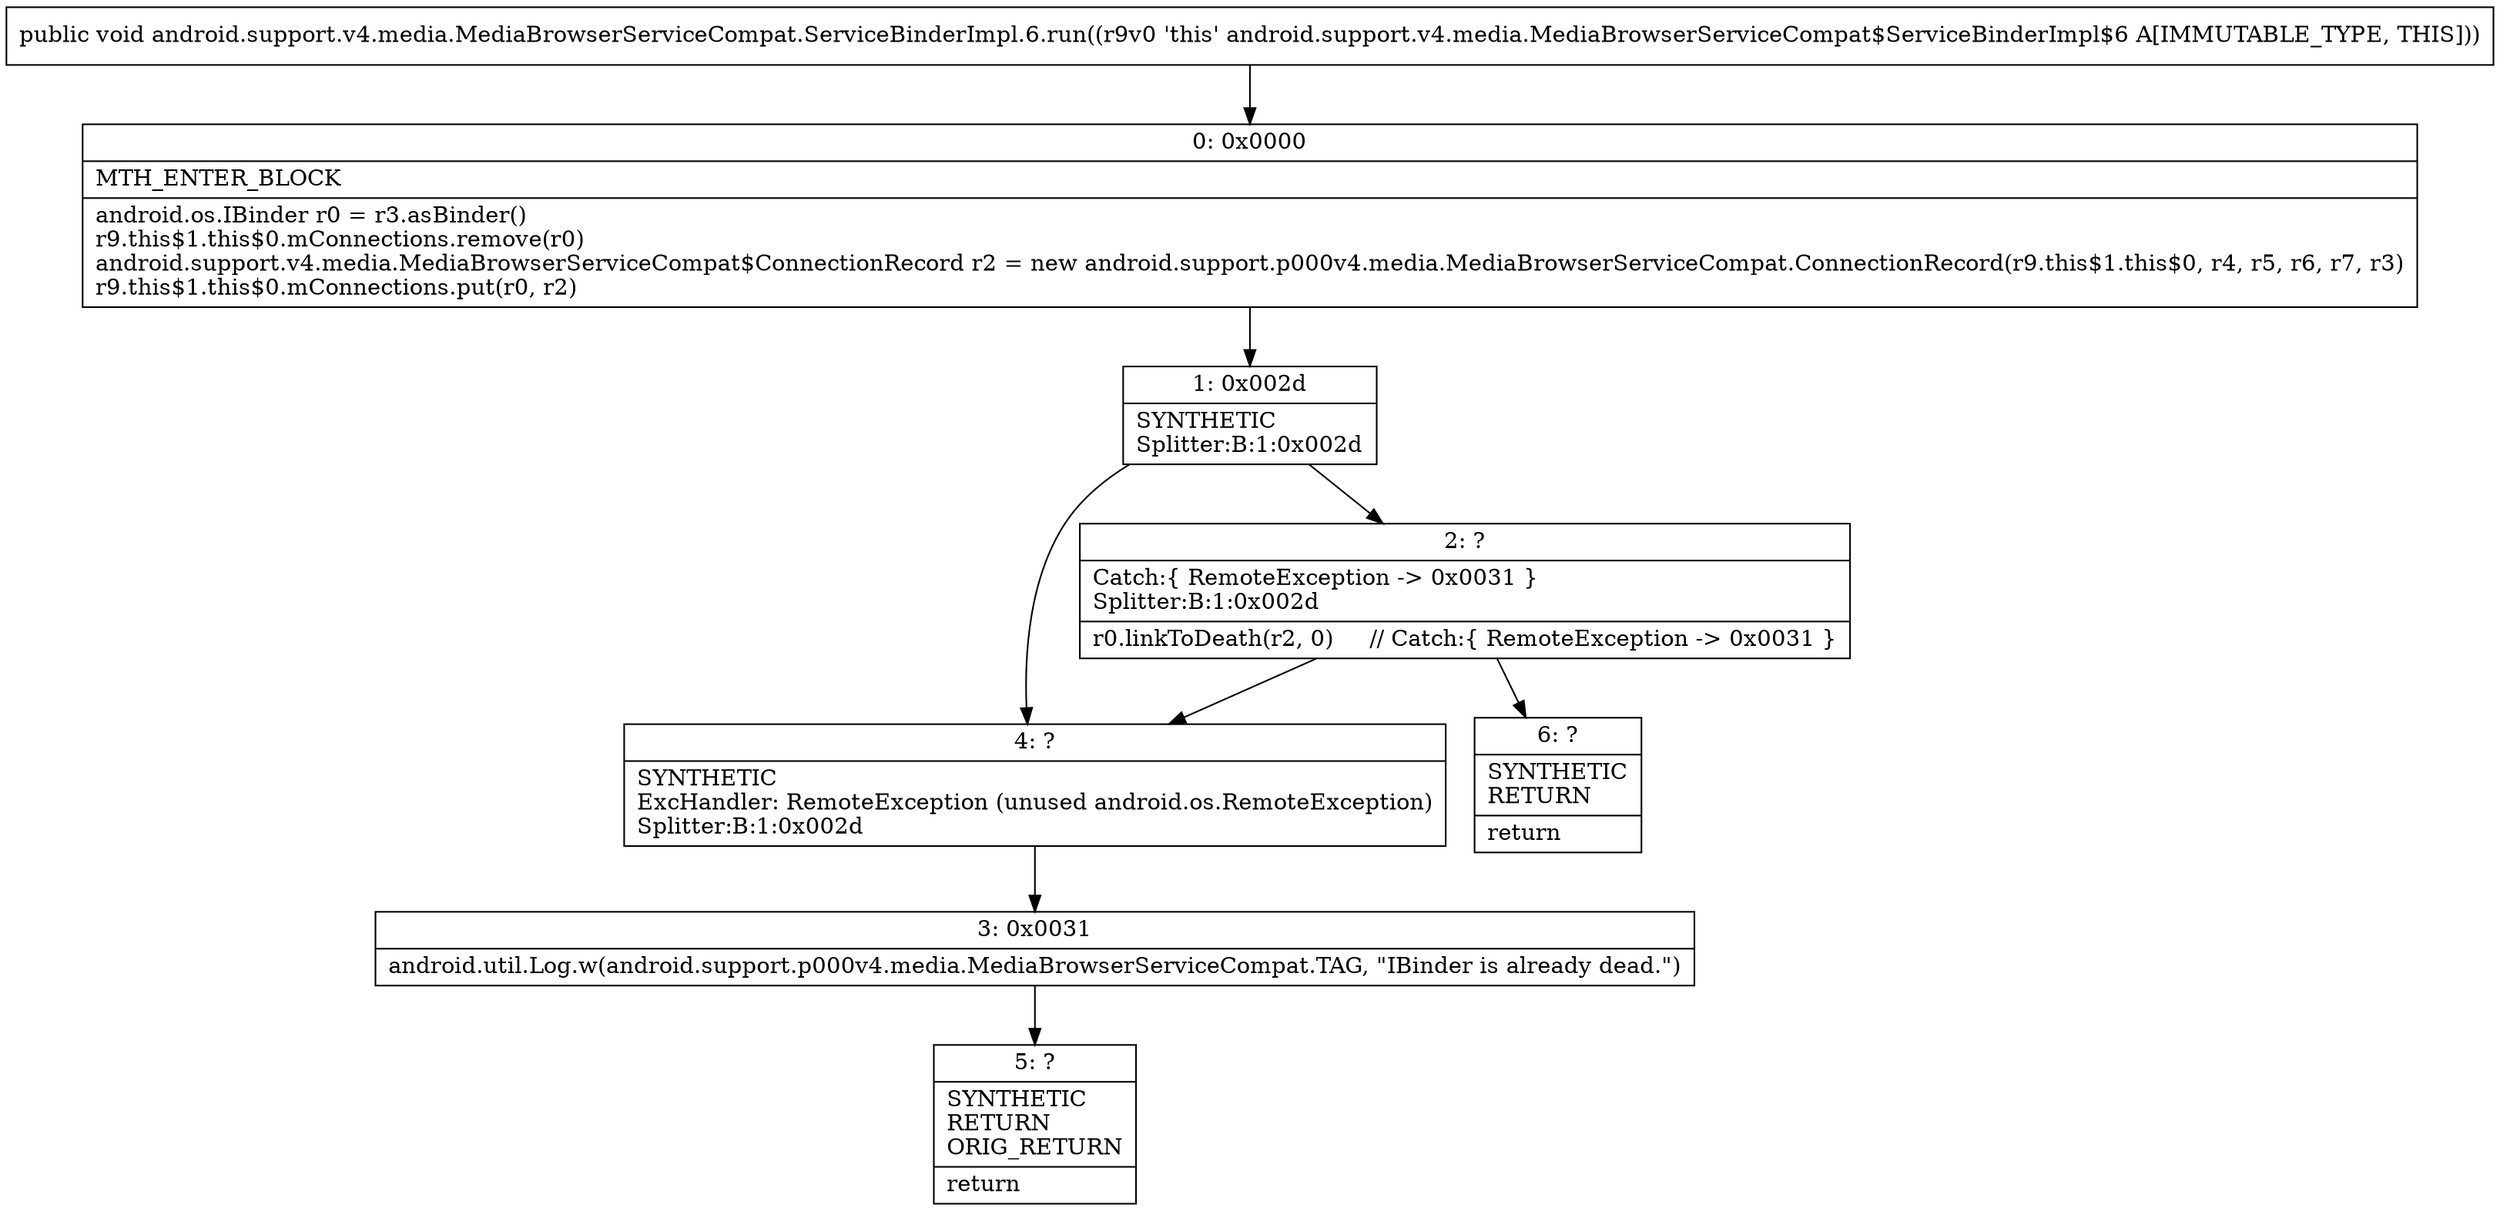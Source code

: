 digraph "CFG forandroid.support.v4.media.MediaBrowserServiceCompat.ServiceBinderImpl.6.run()V" {
Node_0 [shape=record,label="{0\:\ 0x0000|MTH_ENTER_BLOCK\l|android.os.IBinder r0 = r3.asBinder()\lr9.this$1.this$0.mConnections.remove(r0)\landroid.support.v4.media.MediaBrowserServiceCompat$ConnectionRecord r2 = new android.support.p000v4.media.MediaBrowserServiceCompat.ConnectionRecord(r9.this$1.this$0, r4, r5, r6, r7, r3)\lr9.this$1.this$0.mConnections.put(r0, r2)\l}"];
Node_1 [shape=record,label="{1\:\ 0x002d|SYNTHETIC\lSplitter:B:1:0x002d\l}"];
Node_2 [shape=record,label="{2\:\ ?|Catch:\{ RemoteException \-\> 0x0031 \}\lSplitter:B:1:0x002d\l|r0.linkToDeath(r2, 0)     \/\/ Catch:\{ RemoteException \-\> 0x0031 \}\l}"];
Node_3 [shape=record,label="{3\:\ 0x0031|android.util.Log.w(android.support.p000v4.media.MediaBrowserServiceCompat.TAG, \"IBinder is already dead.\")\l}"];
Node_4 [shape=record,label="{4\:\ ?|SYNTHETIC\lExcHandler: RemoteException (unused android.os.RemoteException)\lSplitter:B:1:0x002d\l}"];
Node_5 [shape=record,label="{5\:\ ?|SYNTHETIC\lRETURN\lORIG_RETURN\l|return\l}"];
Node_6 [shape=record,label="{6\:\ ?|SYNTHETIC\lRETURN\l|return\l}"];
MethodNode[shape=record,label="{public void android.support.v4.media.MediaBrowserServiceCompat.ServiceBinderImpl.6.run((r9v0 'this' android.support.v4.media.MediaBrowserServiceCompat$ServiceBinderImpl$6 A[IMMUTABLE_TYPE, THIS])) }"];
MethodNode -> Node_0;
Node_0 -> Node_1;
Node_1 -> Node_2;
Node_1 -> Node_4;
Node_2 -> Node_4;
Node_2 -> Node_6;
Node_3 -> Node_5;
Node_4 -> Node_3;
}

